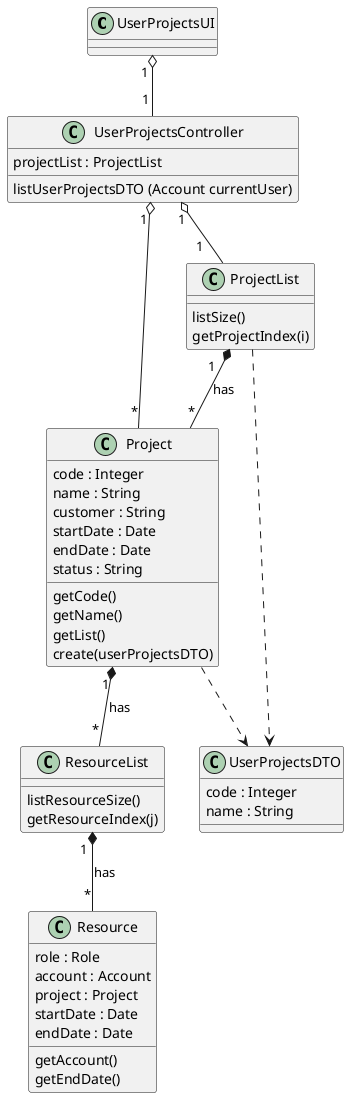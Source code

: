 @startuml

class UserProjectsUI {
}

class UserProjectsController {
projectList : ProjectList
listUserProjectsDTO (Account currentUser)
}

class Project {
code : Integer
name : String
customer : String
startDate : Date
endDate : Date
status : String
getCode()
getName()
getList()
create(userProjectsDTO)
}

class ProjectList {
listSize()
getProjectIndex(i)
}

class UserProjectsDTO{
code : Integer
name : String
}

class ResourceList {
listResourceSize()
getResourceIndex(j)
}

class Resource {
role : Role
account : Account
project : Project
startDate : Date
endDate : Date
getAccount()
getEndDate()
}

ProjectList "                                          1" *-- "*" Project : has
UserProjectsUI "       1" o-- "           1" UserProjectsController
UserProjectsController "1" o-- "                                                 1" ProjectList
ProjectList ..> UserProjectsDTO
Project ..> UserProjectsDTO
UserProjectsController "           1" o-- "               *" Project
Project "                     1" *-- "     *" ResourceList : has
ResourceList "                     1" *-- "     *" Resource : has


@enduml